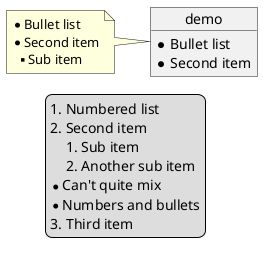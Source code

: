 @startuml
object demo {
	* Bullet list
	* Second item
}
note left
	* Bullet list
	* Second item
	** Sub item
end note

legend
	# Numbered list
	# Second item
	## Sub item
	## Another sub item
	* Can't quite mix 
	* Numbers and bullets
	# Third item
end legend
@enduml

